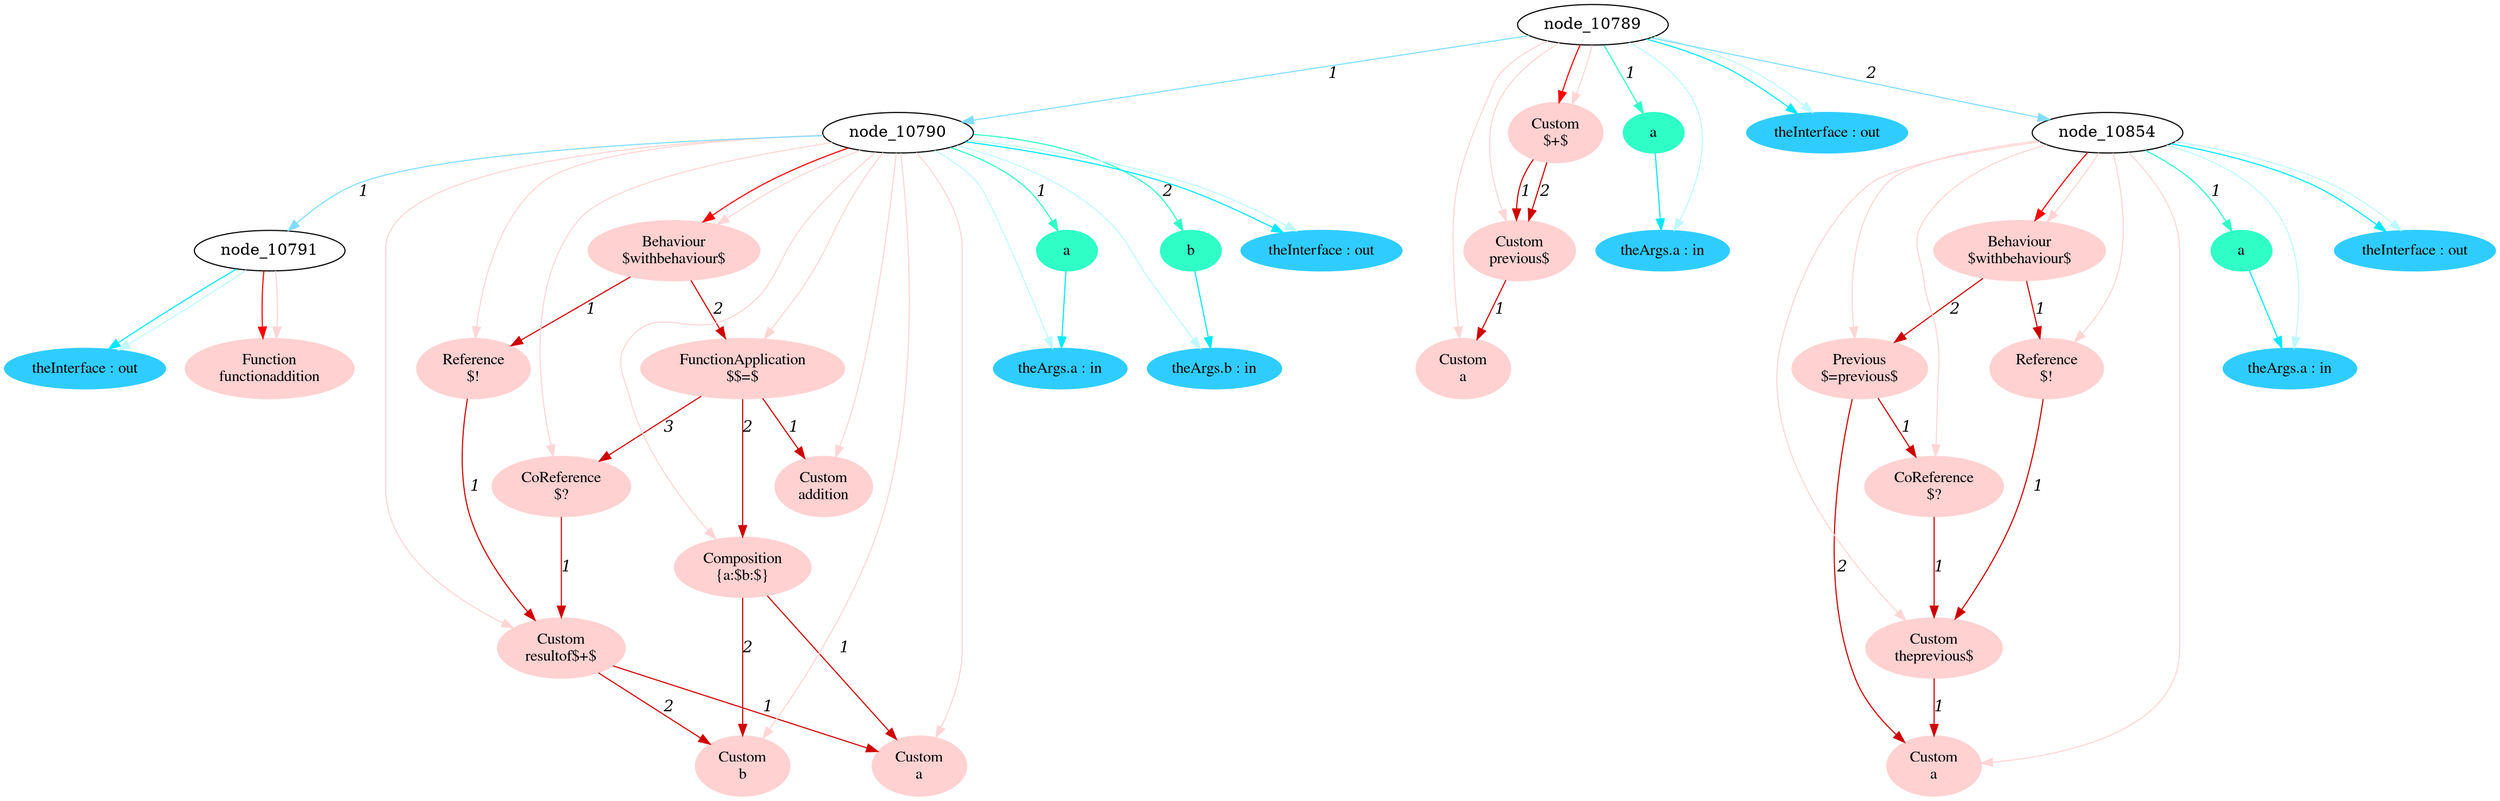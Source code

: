 digraph g{node_10915 [shape="ellipse", style="filled", color="#ffd1d1", fontname="Times", label="Function
functionaddition" ]
node_10918 [shape="ellipse", style="filled", color="#ffd1d1", fontname="Times", label="Custom
a" ]
node_10923 [shape="ellipse", style="filled", color="#ffd1d1", fontname="Times", label="Custom
b" ]
node_10928 [shape="ellipse", style="filled", color="#ffd1d1", fontname="Times", label="Custom
resultof$+$" ]
node_10934 [shape="ellipse", style="filled", color="#ffd1d1", fontname="Times", label="Reference
$!" ]
node_10938 [shape="ellipse", style="filled", color="#ffd1d1", fontname="Times", label="Custom
addition" ]
node_10941 [shape="ellipse", style="filled", color="#ffd1d1", fontname="Times", label="Composition
{a:$b:$}" ]
node_10946 [shape="ellipse", style="filled", color="#ffd1d1", fontname="Times", label="CoReference
$?" ]
node_10950 [shape="ellipse", style="filled", color="#ffd1d1", fontname="Times", label="FunctionApplication
$$=$" ]
node_10956 [shape="ellipse", style="filled", color="#ffd1d1", fontname="Times", label="Behaviour
$withbehaviour$" ]
node_10961 [shape="ellipse", style="filled", color="#ffd1d1", fontname="Times", label="Custom
a" ]
node_10966 [shape="ellipse", style="filled", color="#ffd1d1", fontname="Times", label="Custom
theprevious$" ]
node_10971 [shape="ellipse", style="filled", color="#ffd1d1", fontname="Times", label="Reference
$!" ]
node_10975 [shape="ellipse", style="filled", color="#ffd1d1", fontname="Times", label="CoReference
$?" ]
node_10979 [shape="ellipse", style="filled", color="#ffd1d1", fontname="Times", label="Previous
$=previous$" ]
node_10984 [shape="ellipse", style="filled", color="#ffd1d1", fontname="Times", label="Behaviour
$withbehaviour$" ]
node_10989 [shape="ellipse", style="filled", color="#ffd1d1", fontname="Times", label="Custom
a" ]
node_10993 [shape="ellipse", style="filled", color="#ffd1d1", fontname="Times", label="Custom
previous$" ]
node_10998 [shape="ellipse", style="filled", color="#ffd1d1", fontname="Times", label="Custom
$+$" ]
node_10799 [shape="ellipse", style="filled", color="#2fffc7", fontname="Times", label="a" ]
node_10803 [shape="ellipse", style="filled", color="#2fffc7", fontname="Times", label="b" ]
node_10855 [shape="ellipse", style="filled", color="#2fffc7", fontname="Times", label="a" ]
node_10892 [shape="ellipse", style="filled", color="#2fffc7", fontname="Times", label="a" ]
node_10792 [shape="ellipse", style="filled", color="#2fcdff", fontname="Times", label="theInterface : out" ]
node_10800 [shape="ellipse", style="filled", color="#2fcdff", fontname="Times", label="theArgs.a : in" ]
node_10804 [shape="ellipse", style="filled", color="#2fcdff", fontname="Times", label="theArgs.b : in" ]
node_10809 [shape="ellipse", style="filled", color="#2fcdff", fontname="Times", label="theInterface : out" ]
node_10856 [shape="ellipse", style="filled", color="#2fcdff", fontname="Times", label="theArgs.a : in" ]
node_10860 [shape="ellipse", style="filled", color="#2fcdff", fontname="Times", label="theInterface : out" ]
node_10893 [shape="ellipse", style="filled", color="#2fcdff", fontname="Times", label="theArgs.a : in" ]
node_10897 [shape="ellipse", style="filled", color="#2fcdff", fontname="Times", label="theInterface : out" ]
node_10928 -> node_10918 [dir=forward, arrowHead=normal, fontname="Times-Italic", arrowsize=1, color="#d00000", label="1",  headlabel="", taillabel="" ]
node_10928 -> node_10923 [dir=forward, arrowHead=normal, fontname="Times-Italic", arrowsize=1, color="#d00000", label="2",  headlabel="", taillabel="" ]
node_10934 -> node_10928 [dir=forward, arrowHead=normal, fontname="Times-Italic", arrowsize=1, color="#d00000", label="1",  headlabel="", taillabel="" ]
node_10941 -> node_10918 [dir=forward, arrowHead=normal, fontname="Times-Italic", arrowsize=1, color="#d00000", label="1",  headlabel="", taillabel="" ]
node_10941 -> node_10923 [dir=forward, arrowHead=normal, fontname="Times-Italic", arrowsize=1, color="#d00000", label="2",  headlabel="", taillabel="" ]
node_10946 -> node_10928 [dir=forward, arrowHead=normal, fontname="Times-Italic", arrowsize=1, color="#d00000", label="1",  headlabel="", taillabel="" ]
node_10950 -> node_10938 [dir=forward, arrowHead=normal, fontname="Times-Italic", arrowsize=1, color="#d00000", label="1",  headlabel="", taillabel="" ]
node_10950 -> node_10941 [dir=forward, arrowHead=normal, fontname="Times-Italic", arrowsize=1, color="#d00000", label="2",  headlabel="", taillabel="" ]
node_10950 -> node_10946 [dir=forward, arrowHead=normal, fontname="Times-Italic", arrowsize=1, color="#d00000", label="3",  headlabel="", taillabel="" ]
node_10956 -> node_10934 [dir=forward, arrowHead=normal, fontname="Times-Italic", arrowsize=1, color="#d00000", label="1",  headlabel="", taillabel="" ]
node_10956 -> node_10950 [dir=forward, arrowHead=normal, fontname="Times-Italic", arrowsize=1, color="#d00000", label="2",  headlabel="", taillabel="" ]
node_10966 -> node_10961 [dir=forward, arrowHead=normal, fontname="Times-Italic", arrowsize=1, color="#d00000", label="1",  headlabel="", taillabel="" ]
node_10971 -> node_10966 [dir=forward, arrowHead=normal, fontname="Times-Italic", arrowsize=1, color="#d00000", label="1",  headlabel="", taillabel="" ]
node_10975 -> node_10966 [dir=forward, arrowHead=normal, fontname="Times-Italic", arrowsize=1, color="#d00000", label="1",  headlabel="", taillabel="" ]
node_10979 -> node_10961 [dir=forward, arrowHead=normal, fontname="Times-Italic", arrowsize=1, color="#d00000", label="2",  headlabel="", taillabel="" ]
node_10979 -> node_10975 [dir=forward, arrowHead=normal, fontname="Times-Italic", arrowsize=1, color="#d00000", label="1",  headlabel="", taillabel="" ]
node_10984 -> node_10971 [dir=forward, arrowHead=normal, fontname="Times-Italic", arrowsize=1, color="#d00000", label="1",  headlabel="", taillabel="" ]
node_10984 -> node_10979 [dir=forward, arrowHead=normal, fontname="Times-Italic", arrowsize=1, color="#d00000", label="2",  headlabel="", taillabel="" ]
node_10993 -> node_10989 [dir=forward, arrowHead=normal, fontname="Times-Italic", arrowsize=1, color="#d00000", label="1",  headlabel="", taillabel="" ]
node_10998 -> node_10993 [dir=forward, arrowHead=normal, fontname="Times-Italic", arrowsize=1, color="#d00000", label="1",  headlabel="", taillabel="" ]
node_10998 -> node_10993 [dir=forward, arrowHead=normal, fontname="Times-Italic", arrowsize=1, color="#d00000", label="2",  headlabel="", taillabel="" ]
node_10791 -> node_10915 [dir=forward, arrowHead=normal, fontname="Times-Italic", arrowsize=1, color="#ff0000", label="",  headlabel="", taillabel="" ]
node_10790 -> node_10956 [dir=forward, arrowHead=normal, fontname="Times-Italic", arrowsize=1, color="#ff0000", label="",  headlabel="", taillabel="" ]
node_10854 -> node_10984 [dir=forward, arrowHead=normal, fontname="Times-Italic", arrowsize=1, color="#ff0000", label="",  headlabel="", taillabel="" ]
node_10789 -> node_10998 [dir=forward, arrowHead=normal, fontname="Times-Italic", arrowsize=1, color="#ff0000", label="",  headlabel="", taillabel="" ]
node_10791 -> node_10915 [dir=forward, arrowHead=normal, fontname="Times-Italic", arrowsize=1, color="#ffd5d5", label="",  headlabel="", taillabel="" ]
node_10790 -> node_10918 [dir=forward, arrowHead=normal, fontname="Times-Italic", arrowsize=1, color="#ffd5d5", label="",  headlabel="", taillabel="" ]
node_10790 -> node_10923 [dir=forward, arrowHead=normal, fontname="Times-Italic", arrowsize=1, color="#ffd5d5", label="",  headlabel="", taillabel="" ]
node_10790 -> node_10928 [dir=forward, arrowHead=normal, fontname="Times-Italic", arrowsize=1, color="#ffd5d5", label="",  headlabel="", taillabel="" ]
node_10790 -> node_10934 [dir=forward, arrowHead=normal, fontname="Times-Italic", arrowsize=1, color="#ffd5d5", label="",  headlabel="", taillabel="" ]
node_10790 -> node_10938 [dir=forward, arrowHead=normal, fontname="Times-Italic", arrowsize=1, color="#ffd5d5", label="",  headlabel="", taillabel="" ]
node_10790 -> node_10941 [dir=forward, arrowHead=normal, fontname="Times-Italic", arrowsize=1, color="#ffd5d5", label="",  headlabel="", taillabel="" ]
node_10790 -> node_10946 [dir=forward, arrowHead=normal, fontname="Times-Italic", arrowsize=1, color="#ffd5d5", label="",  headlabel="", taillabel="" ]
node_10790 -> node_10950 [dir=forward, arrowHead=normal, fontname="Times-Italic", arrowsize=1, color="#ffd5d5", label="",  headlabel="", taillabel="" ]
node_10790 -> node_10956 [dir=forward, arrowHead=normal, fontname="Times-Italic", arrowsize=1, color="#ffd5d5", label="",  headlabel="", taillabel="" ]
node_10854 -> node_10961 [dir=forward, arrowHead=normal, fontname="Times-Italic", arrowsize=1, color="#ffd5d5", label="",  headlabel="", taillabel="" ]
node_10854 -> node_10966 [dir=forward, arrowHead=normal, fontname="Times-Italic", arrowsize=1, color="#ffd5d5", label="",  headlabel="", taillabel="" ]
node_10854 -> node_10971 [dir=forward, arrowHead=normal, fontname="Times-Italic", arrowsize=1, color="#ffd5d5", label="",  headlabel="", taillabel="" ]
node_10854 -> node_10975 [dir=forward, arrowHead=normal, fontname="Times-Italic", arrowsize=1, color="#ffd5d5", label="",  headlabel="", taillabel="" ]
node_10854 -> node_10979 [dir=forward, arrowHead=normal, fontname="Times-Italic", arrowsize=1, color="#ffd5d5", label="",  headlabel="", taillabel="" ]
node_10854 -> node_10984 [dir=forward, arrowHead=normal, fontname="Times-Italic", arrowsize=1, color="#ffd5d5", label="",  headlabel="", taillabel="" ]
node_10789 -> node_10989 [dir=forward, arrowHead=normal, fontname="Times-Italic", arrowsize=1, color="#ffd5d5", label="",  headlabel="", taillabel="" ]
node_10789 -> node_10993 [dir=forward, arrowHead=normal, fontname="Times-Italic", arrowsize=1, color="#ffd5d5", label="",  headlabel="", taillabel="" ]
node_10789 -> node_10998 [dir=forward, arrowHead=normal, fontname="Times-Italic", arrowsize=1, color="#ffd5d5", label="",  headlabel="", taillabel="" ]
node_10790 -> node_10799 [dir=forward, arrowHead=normal, fontname="Times-Italic", arrowsize=1, color="#2fffc7", label="1",  headlabel="", taillabel="" ]
node_10790 -> node_10803 [dir=forward, arrowHead=normal, fontname="Times-Italic", arrowsize=1, color="#2fffc7", label="2",  headlabel="", taillabel="" ]
node_10854 -> node_10855 [dir=forward, arrowHead=normal, fontname="Times-Italic", arrowsize=1, color="#2fffc7", label="1",  headlabel="", taillabel="" ]
node_10789 -> node_10892 [dir=forward, arrowHead=normal, fontname="Times-Italic", arrowsize=1, color="#2fffc7", label="1",  headlabel="", taillabel="" ]
node_10799 -> node_10800 [dir=forward, arrowHead=normal, fontname="Times-Italic", arrowsize=1, color="#00e8ff", label="",  headlabel="", taillabel="" ]
node_10803 -> node_10804 [dir=forward, arrowHead=normal, fontname="Times-Italic", arrowsize=1, color="#00e8ff", label="",  headlabel="", taillabel="" ]
node_10855 -> node_10856 [dir=forward, arrowHead=normal, fontname="Times-Italic", arrowsize=1, color="#00e8ff", label="",  headlabel="", taillabel="" ]
node_10892 -> node_10893 [dir=forward, arrowHead=normal, fontname="Times-Italic", arrowsize=1, color="#00e8ff", label="",  headlabel="", taillabel="" ]
node_10791 -> node_10792 [dir=forward, arrowHead=normal, fontname="Times-Italic", arrowsize=1, color="#00e8ff", label="",  headlabel="", taillabel="" ]
node_10790 -> node_10809 [dir=forward, arrowHead=normal, fontname="Times-Italic", arrowsize=1, color="#00e8ff", label="",  headlabel="", taillabel="" ]
node_10854 -> node_10860 [dir=forward, arrowHead=normal, fontname="Times-Italic", arrowsize=1, color="#00e8ff", label="",  headlabel="", taillabel="" ]
node_10789 -> node_10897 [dir=forward, arrowHead=normal, fontname="Times-Italic", arrowsize=1, color="#00e8ff", label="",  headlabel="", taillabel="" ]
node_10791 -> node_10792 [dir=forward, arrowHead=normal, fontname="Times-Italic", arrowsize=1, color="#bef9ff", label="",  headlabel="", taillabel="" ]
node_10790 -> node_10800 [dir=forward, arrowHead=normal, fontname="Times-Italic", arrowsize=1, color="#bef9ff", label="",  headlabel="", taillabel="" ]
node_10790 -> node_10804 [dir=forward, arrowHead=normal, fontname="Times-Italic", arrowsize=1, color="#bef9ff", label="",  headlabel="", taillabel="" ]
node_10790 -> node_10809 [dir=forward, arrowHead=normal, fontname="Times-Italic", arrowsize=1, color="#bef9ff", label="",  headlabel="", taillabel="" ]
node_10854 -> node_10856 [dir=forward, arrowHead=normal, fontname="Times-Italic", arrowsize=1, color="#bef9ff", label="",  headlabel="", taillabel="" ]
node_10854 -> node_10860 [dir=forward, arrowHead=normal, fontname="Times-Italic", arrowsize=1, color="#bef9ff", label="",  headlabel="", taillabel="" ]
node_10789 -> node_10893 [dir=forward, arrowHead=normal, fontname="Times-Italic", arrowsize=1, color="#bef9ff", label="",  headlabel="", taillabel="" ]
node_10789 -> node_10897 [dir=forward, arrowHead=normal, fontname="Times-Italic", arrowsize=1, color="#bef9ff", label="",  headlabel="", taillabel="" ]
node_10790 -> node_10791 [dir=forward, arrowHead=normal, fontname="Times-Italic", arrowsize=1, color="#81ddff", label="1",  headlabel="", taillabel="" ]
node_10789 -> node_10790 [dir=forward, arrowHead=normal, fontname="Times-Italic", arrowsize=1, color="#81ddff", label="1",  headlabel="", taillabel="" ]
node_10789 -> node_10854 [dir=forward, arrowHead=normal, fontname="Times-Italic", arrowsize=1, color="#81ddff", label="2",  headlabel="", taillabel="" ]
}